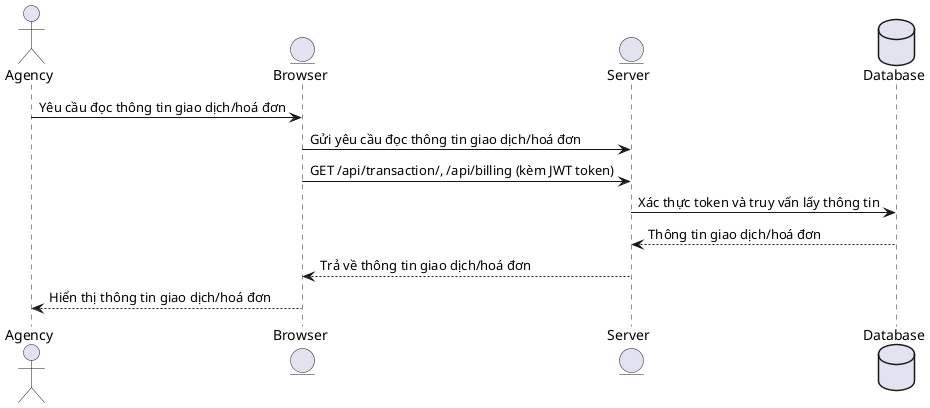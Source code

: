 @startuml

actor Agency
entity Browser
entity Server
database Database

' Agency: Đọc thông tin giao dịch/hoá đơn
Agency -> Browser: Yêu cầu đọc thông tin giao dịch/hoá đơn
Browser -> Server: Gửi yêu cầu đọc thông tin giao dịch/hoá đơn
Browser -> Server: GET /api/transaction/, /api/billing (kèm JWT token)
Server -> Database: Xác thực token và truy vấn lấy thông tin
Database --> Server: Thông tin giao dịch/hoá đơn
Server --> Browser: Trả về thông tin giao dịch/hoá đơn
Browser --> Agency: Hiển thị thông tin giao dịch/hoá đơn

@enduml